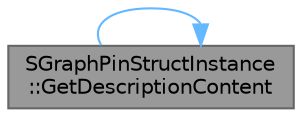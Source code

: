 digraph "SGraphPinStructInstance::GetDescriptionContent"
{
 // INTERACTIVE_SVG=YES
 // LATEX_PDF_SIZE
  bgcolor="transparent";
  edge [fontname=Helvetica,fontsize=10,labelfontname=Helvetica,labelfontsize=10];
  node [fontname=Helvetica,fontsize=10,shape=box,height=0.2,width=0.4];
  rankdir="LR";
  Node1 [id="Node000001",label="SGraphPinStructInstance\l::GetDescriptionContent",height=0.2,width=0.4,color="gray40", fillcolor="grey60", style="filled", fontcolor="black",tooltip="Creates widget for displaying preview on the pin."];
  Node1 -> Node1 [id="edge1_Node000001_Node000001",color="steelblue1",style="solid",tooltip=" "];
}
